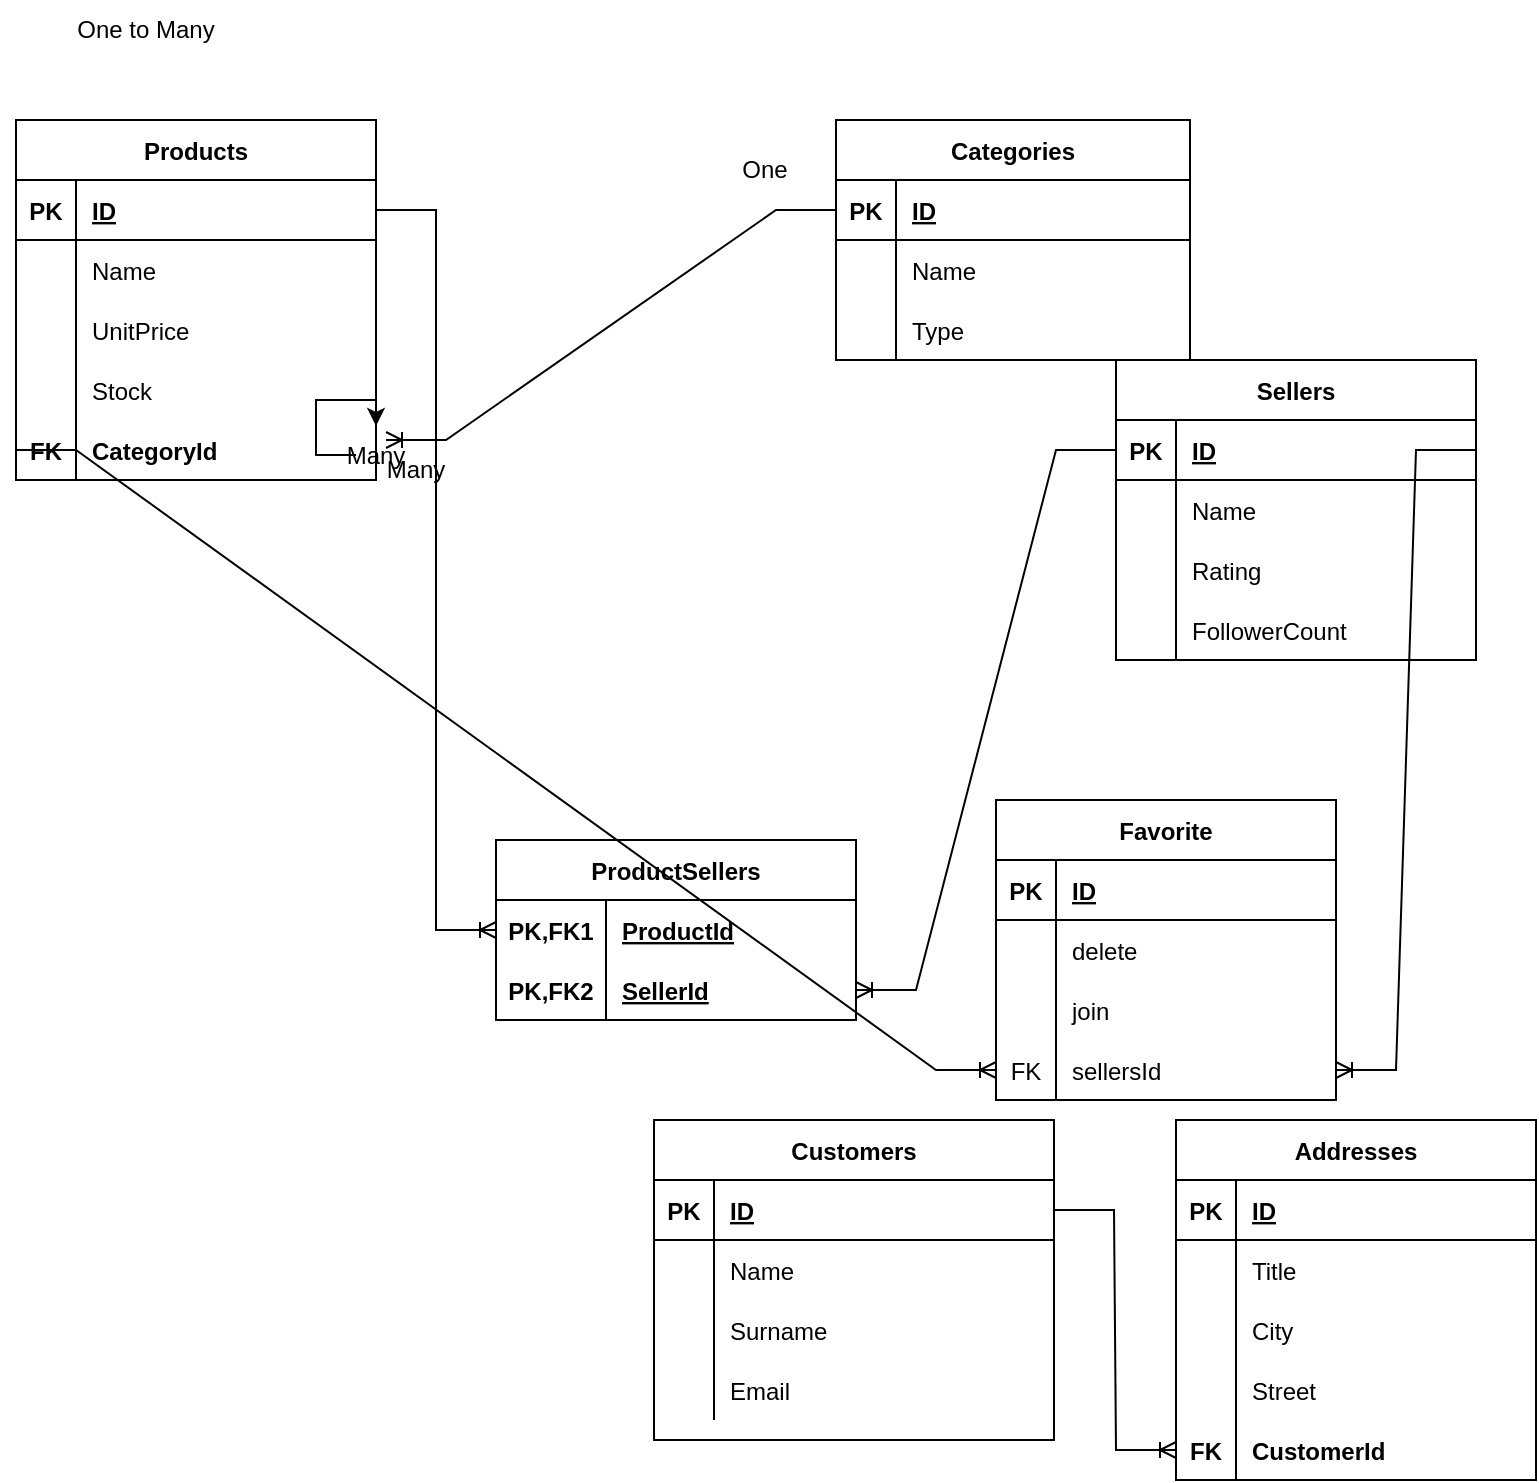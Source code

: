 <mxfile version="20.5.3" type="github">
  <diagram id="xEviqj-uH4K6SiLLuKu_" name="Sayfa -1">
    <mxGraphModel dx="1202" dy="551" grid="1" gridSize="10" guides="1" tooltips="1" connect="1" arrows="1" fold="1" page="1" pageScale="1" pageWidth="850" pageHeight="1100" math="0" shadow="0">
      <root>
        <mxCell id="0" />
        <mxCell id="1" parent="0" />
        <mxCell id="91xD_6qWgju1_wlUXGNg-1" value="Products" style="shape=table;startSize=30;container=1;collapsible=1;childLayout=tableLayout;fixedRows=1;rowLines=0;fontStyle=1;align=center;resizeLast=1;" parent="1" vertex="1">
          <mxGeometry x="40" y="100" width="180" height="180" as="geometry" />
        </mxCell>
        <mxCell id="91xD_6qWgju1_wlUXGNg-2" value="" style="shape=tableRow;horizontal=0;startSize=0;swimlaneHead=0;swimlaneBody=0;fillColor=none;collapsible=0;dropTarget=0;points=[[0,0.5],[1,0.5]];portConstraint=eastwest;top=0;left=0;right=0;bottom=1;" parent="91xD_6qWgju1_wlUXGNg-1" vertex="1">
          <mxGeometry y="30" width="180" height="30" as="geometry" />
        </mxCell>
        <mxCell id="91xD_6qWgju1_wlUXGNg-3" value="PK" style="shape=partialRectangle;connectable=0;fillColor=none;top=0;left=0;bottom=0;right=0;fontStyle=1;overflow=hidden;" parent="91xD_6qWgju1_wlUXGNg-2" vertex="1">
          <mxGeometry width="30" height="30" as="geometry">
            <mxRectangle width="30" height="30" as="alternateBounds" />
          </mxGeometry>
        </mxCell>
        <mxCell id="91xD_6qWgju1_wlUXGNg-4" value="ID" style="shape=partialRectangle;connectable=0;fillColor=none;top=0;left=0;bottom=0;right=0;align=left;spacingLeft=6;fontStyle=5;overflow=hidden;" parent="91xD_6qWgju1_wlUXGNg-2" vertex="1">
          <mxGeometry x="30" width="150" height="30" as="geometry">
            <mxRectangle width="150" height="30" as="alternateBounds" />
          </mxGeometry>
        </mxCell>
        <mxCell id="91xD_6qWgju1_wlUXGNg-5" value="" style="shape=tableRow;horizontal=0;startSize=0;swimlaneHead=0;swimlaneBody=0;fillColor=none;collapsible=0;dropTarget=0;points=[[0,0.5],[1,0.5]];portConstraint=eastwest;top=0;left=0;right=0;bottom=0;" parent="91xD_6qWgju1_wlUXGNg-1" vertex="1">
          <mxGeometry y="60" width="180" height="30" as="geometry" />
        </mxCell>
        <mxCell id="91xD_6qWgju1_wlUXGNg-6" value="" style="shape=partialRectangle;connectable=0;fillColor=none;top=0;left=0;bottom=0;right=0;editable=1;overflow=hidden;" parent="91xD_6qWgju1_wlUXGNg-5" vertex="1">
          <mxGeometry width="30" height="30" as="geometry">
            <mxRectangle width="30" height="30" as="alternateBounds" />
          </mxGeometry>
        </mxCell>
        <mxCell id="91xD_6qWgju1_wlUXGNg-7" value="Name" style="shape=partialRectangle;connectable=0;fillColor=none;top=0;left=0;bottom=0;right=0;align=left;spacingLeft=6;overflow=hidden;" parent="91xD_6qWgju1_wlUXGNg-5" vertex="1">
          <mxGeometry x="30" width="150" height="30" as="geometry">
            <mxRectangle width="150" height="30" as="alternateBounds" />
          </mxGeometry>
        </mxCell>
        <mxCell id="91xD_6qWgju1_wlUXGNg-8" value="" style="shape=tableRow;horizontal=0;startSize=0;swimlaneHead=0;swimlaneBody=0;fillColor=none;collapsible=0;dropTarget=0;points=[[0,0.5],[1,0.5]];portConstraint=eastwest;top=0;left=0;right=0;bottom=0;" parent="91xD_6qWgju1_wlUXGNg-1" vertex="1">
          <mxGeometry y="90" width="180" height="30" as="geometry" />
        </mxCell>
        <mxCell id="91xD_6qWgju1_wlUXGNg-9" value="" style="shape=partialRectangle;connectable=0;fillColor=none;top=0;left=0;bottom=0;right=0;editable=1;overflow=hidden;" parent="91xD_6qWgju1_wlUXGNg-8" vertex="1">
          <mxGeometry width="30" height="30" as="geometry">
            <mxRectangle width="30" height="30" as="alternateBounds" />
          </mxGeometry>
        </mxCell>
        <mxCell id="91xD_6qWgju1_wlUXGNg-10" value="UnitPrice" style="shape=partialRectangle;connectable=0;fillColor=none;top=0;left=0;bottom=0;right=0;align=left;spacingLeft=6;overflow=hidden;" parent="91xD_6qWgju1_wlUXGNg-8" vertex="1">
          <mxGeometry x="30" width="150" height="30" as="geometry">
            <mxRectangle width="150" height="30" as="alternateBounds" />
          </mxGeometry>
        </mxCell>
        <mxCell id="91xD_6qWgju1_wlUXGNg-11" value="" style="shape=tableRow;horizontal=0;startSize=0;swimlaneHead=0;swimlaneBody=0;fillColor=none;collapsible=0;dropTarget=0;points=[[0,0.5],[1,0.5]];portConstraint=eastwest;top=0;left=0;right=0;bottom=0;" parent="91xD_6qWgju1_wlUXGNg-1" vertex="1">
          <mxGeometry y="120" width="180" height="30" as="geometry" />
        </mxCell>
        <mxCell id="91xD_6qWgju1_wlUXGNg-12" value="" style="shape=partialRectangle;connectable=0;fillColor=none;top=0;left=0;bottom=0;right=0;editable=1;overflow=hidden;" parent="91xD_6qWgju1_wlUXGNg-11" vertex="1">
          <mxGeometry width="30" height="30" as="geometry">
            <mxRectangle width="30" height="30" as="alternateBounds" />
          </mxGeometry>
        </mxCell>
        <mxCell id="91xD_6qWgju1_wlUXGNg-13" value="Stock" style="shape=partialRectangle;connectable=0;fillColor=none;top=0;left=0;bottom=0;right=0;align=left;spacingLeft=6;overflow=hidden;" parent="91xD_6qWgju1_wlUXGNg-11" vertex="1">
          <mxGeometry x="30" width="150" height="30" as="geometry">
            <mxRectangle width="150" height="30" as="alternateBounds" />
          </mxGeometry>
        </mxCell>
        <mxCell id="91xD_6qWgju1_wlUXGNg-14" value="" style="shape=tableRow;horizontal=0;startSize=0;swimlaneHead=0;swimlaneBody=0;fillColor=none;collapsible=0;dropTarget=0;points=[[0,0.5],[1,0.5]];portConstraint=eastwest;top=0;left=0;right=0;bottom=0;" parent="91xD_6qWgju1_wlUXGNg-1" vertex="1">
          <mxGeometry y="150" width="180" height="30" as="geometry" />
        </mxCell>
        <mxCell id="91xD_6qWgju1_wlUXGNg-15" value="FK" style="shape=partialRectangle;connectable=0;fillColor=none;top=0;left=0;bottom=0;right=0;editable=1;overflow=hidden;fontStyle=1" parent="91xD_6qWgju1_wlUXGNg-14" vertex="1">
          <mxGeometry width="30" height="30" as="geometry">
            <mxRectangle width="30" height="30" as="alternateBounds" />
          </mxGeometry>
        </mxCell>
        <mxCell id="91xD_6qWgju1_wlUXGNg-16" value="CategoryId" style="shape=partialRectangle;connectable=0;fillColor=none;top=0;left=0;bottom=0;right=0;align=left;spacingLeft=6;overflow=hidden;fontStyle=1" parent="91xD_6qWgju1_wlUXGNg-14" vertex="1">
          <mxGeometry x="30" width="150" height="30" as="geometry">
            <mxRectangle width="150" height="30" as="alternateBounds" />
          </mxGeometry>
        </mxCell>
        <mxCell id="91xD_6qWgju1_wlUXGNg-17" value="Categories" style="shape=table;startSize=30;container=1;collapsible=1;childLayout=tableLayout;fixedRows=1;rowLines=0;fontStyle=1;align=center;resizeLast=1;" parent="1" vertex="1">
          <mxGeometry x="450" y="100" width="177" height="120" as="geometry" />
        </mxCell>
        <mxCell id="91xD_6qWgju1_wlUXGNg-18" value="" style="shape=tableRow;horizontal=0;startSize=0;swimlaneHead=0;swimlaneBody=0;fillColor=none;collapsible=0;dropTarget=0;points=[[0,0.5],[1,0.5]];portConstraint=eastwest;top=0;left=0;right=0;bottom=1;" parent="91xD_6qWgju1_wlUXGNg-17" vertex="1">
          <mxGeometry y="30" width="177" height="30" as="geometry" />
        </mxCell>
        <mxCell id="91xD_6qWgju1_wlUXGNg-19" value="PK" style="shape=partialRectangle;connectable=0;fillColor=none;top=0;left=0;bottom=0;right=0;fontStyle=1;overflow=hidden;" parent="91xD_6qWgju1_wlUXGNg-18" vertex="1">
          <mxGeometry width="30" height="30" as="geometry">
            <mxRectangle width="30" height="30" as="alternateBounds" />
          </mxGeometry>
        </mxCell>
        <mxCell id="91xD_6qWgju1_wlUXGNg-20" value="ID" style="shape=partialRectangle;connectable=0;fillColor=none;top=0;left=0;bottom=0;right=0;align=left;spacingLeft=6;fontStyle=5;overflow=hidden;" parent="91xD_6qWgju1_wlUXGNg-18" vertex="1">
          <mxGeometry x="30" width="147" height="30" as="geometry">
            <mxRectangle width="147" height="30" as="alternateBounds" />
          </mxGeometry>
        </mxCell>
        <mxCell id="91xD_6qWgju1_wlUXGNg-21" value="" style="shape=tableRow;horizontal=0;startSize=0;swimlaneHead=0;swimlaneBody=0;fillColor=none;collapsible=0;dropTarget=0;points=[[0,0.5],[1,0.5]];portConstraint=eastwest;top=0;left=0;right=0;bottom=0;" parent="91xD_6qWgju1_wlUXGNg-17" vertex="1">
          <mxGeometry y="60" width="177" height="30" as="geometry" />
        </mxCell>
        <mxCell id="91xD_6qWgju1_wlUXGNg-22" value="" style="shape=partialRectangle;connectable=0;fillColor=none;top=0;left=0;bottom=0;right=0;editable=1;overflow=hidden;" parent="91xD_6qWgju1_wlUXGNg-21" vertex="1">
          <mxGeometry width="30" height="30" as="geometry">
            <mxRectangle width="30" height="30" as="alternateBounds" />
          </mxGeometry>
        </mxCell>
        <mxCell id="91xD_6qWgju1_wlUXGNg-23" value="Name" style="shape=partialRectangle;connectable=0;fillColor=none;top=0;left=0;bottom=0;right=0;align=left;spacingLeft=6;overflow=hidden;" parent="91xD_6qWgju1_wlUXGNg-21" vertex="1">
          <mxGeometry x="30" width="147" height="30" as="geometry">
            <mxRectangle width="147" height="30" as="alternateBounds" />
          </mxGeometry>
        </mxCell>
        <mxCell id="91xD_6qWgju1_wlUXGNg-24" value="" style="shape=tableRow;horizontal=0;startSize=0;swimlaneHead=0;swimlaneBody=0;fillColor=none;collapsible=0;dropTarget=0;points=[[0,0.5],[1,0.5]];portConstraint=eastwest;top=0;left=0;right=0;bottom=0;" parent="91xD_6qWgju1_wlUXGNg-17" vertex="1">
          <mxGeometry y="90" width="177" height="30" as="geometry" />
        </mxCell>
        <mxCell id="91xD_6qWgju1_wlUXGNg-25" value="" style="shape=partialRectangle;connectable=0;fillColor=none;top=0;left=0;bottom=0;right=0;editable=1;overflow=hidden;" parent="91xD_6qWgju1_wlUXGNg-24" vertex="1">
          <mxGeometry width="30" height="30" as="geometry">
            <mxRectangle width="30" height="30" as="alternateBounds" />
          </mxGeometry>
        </mxCell>
        <mxCell id="91xD_6qWgju1_wlUXGNg-26" value="Type" style="shape=partialRectangle;connectable=0;fillColor=none;top=0;left=0;bottom=0;right=0;align=left;spacingLeft=6;overflow=hidden;" parent="91xD_6qWgju1_wlUXGNg-24" vertex="1">
          <mxGeometry x="30" width="147" height="30" as="geometry">
            <mxRectangle width="147" height="30" as="alternateBounds" />
          </mxGeometry>
        </mxCell>
        <mxCell id="91xD_6qWgju1_wlUXGNg-27" value="One to Many" style="text;html=1;strokeColor=none;fillColor=none;align=center;verticalAlign=middle;whiteSpace=wrap;rounded=0;" parent="1" vertex="1">
          <mxGeometry x="60" y="40" width="90" height="30" as="geometry" />
        </mxCell>
        <mxCell id="91xD_6qWgju1_wlUXGNg-28" value="" style="edgeStyle=entityRelationEdgeStyle;fontSize=12;html=1;endArrow=ERoneToMany;rounded=0;exitX=0;exitY=0.5;exitDx=0;exitDy=0;entryX=0.25;entryY=0;entryDx=0;entryDy=0;" parent="1" source="91xD_6qWgju1_wlUXGNg-18" target="91xD_6qWgju1_wlUXGNg-29" edge="1">
          <mxGeometry width="100" height="100" relative="1" as="geometry">
            <mxPoint x="250" y="270" as="sourcePoint" />
            <mxPoint x="280" y="150" as="targetPoint" />
          </mxGeometry>
        </mxCell>
        <mxCell id="T5rJ8s39zs57F-wFmtkH-4" style="edgeStyle=orthogonalEdgeStyle;rounded=0;orthogonalLoop=1;jettySize=auto;html=1;exitX=0;exitY=0.25;exitDx=0;exitDy=0;" edge="1" parent="1" source="91xD_6qWgju1_wlUXGNg-29" target="T5rJ8s39zs57F-wFmtkH-3">
          <mxGeometry relative="1" as="geometry" />
        </mxCell>
        <mxCell id="91xD_6qWgju1_wlUXGNg-29" value="Many" style="text;html=1;strokeColor=none;fillColor=none;align=center;verticalAlign=middle;whiteSpace=wrap;rounded=0;" parent="1" vertex="1">
          <mxGeometry x="210" y="260" width="60" height="30" as="geometry" />
        </mxCell>
        <mxCell id="91xD_6qWgju1_wlUXGNg-30" value="One" style="text;html=1;align=center;verticalAlign=middle;resizable=0;points=[];autosize=1;strokeColor=none;fillColor=none;" parent="1" vertex="1">
          <mxGeometry x="389" y="110" width="50" height="30" as="geometry" />
        </mxCell>
        <mxCell id="91xD_6qWgju1_wlUXGNg-31" value="Customers" style="shape=table;startSize=30;container=1;collapsible=1;childLayout=tableLayout;fixedRows=1;rowLines=0;fontStyle=1;align=center;resizeLast=1;" parent="1" vertex="1">
          <mxGeometry x="359" y="600" width="200" height="160" as="geometry" />
        </mxCell>
        <mxCell id="91xD_6qWgju1_wlUXGNg-32" value="" style="shape=tableRow;horizontal=0;startSize=0;swimlaneHead=0;swimlaneBody=0;fillColor=none;collapsible=0;dropTarget=0;points=[[0,0.5],[1,0.5]];portConstraint=eastwest;top=0;left=0;right=0;bottom=1;" parent="91xD_6qWgju1_wlUXGNg-31" vertex="1">
          <mxGeometry y="30" width="200" height="30" as="geometry" />
        </mxCell>
        <mxCell id="91xD_6qWgju1_wlUXGNg-33" value="PK" style="shape=partialRectangle;connectable=0;fillColor=none;top=0;left=0;bottom=0;right=0;fontStyle=1;overflow=hidden;" parent="91xD_6qWgju1_wlUXGNg-32" vertex="1">
          <mxGeometry width="30" height="30" as="geometry">
            <mxRectangle width="30" height="30" as="alternateBounds" />
          </mxGeometry>
        </mxCell>
        <mxCell id="91xD_6qWgju1_wlUXGNg-34" value="ID" style="shape=partialRectangle;connectable=0;fillColor=none;top=0;left=0;bottom=0;right=0;align=left;spacingLeft=6;fontStyle=5;overflow=hidden;" parent="91xD_6qWgju1_wlUXGNg-32" vertex="1">
          <mxGeometry x="30" width="170" height="30" as="geometry">
            <mxRectangle width="170" height="30" as="alternateBounds" />
          </mxGeometry>
        </mxCell>
        <mxCell id="91xD_6qWgju1_wlUXGNg-35" value="" style="shape=tableRow;horizontal=0;startSize=0;swimlaneHead=0;swimlaneBody=0;fillColor=none;collapsible=0;dropTarget=0;points=[[0,0.5],[1,0.5]];portConstraint=eastwest;top=0;left=0;right=0;bottom=0;" parent="91xD_6qWgju1_wlUXGNg-31" vertex="1">
          <mxGeometry y="60" width="200" height="30" as="geometry" />
        </mxCell>
        <mxCell id="91xD_6qWgju1_wlUXGNg-36" value="" style="shape=partialRectangle;connectable=0;fillColor=none;top=0;left=0;bottom=0;right=0;editable=1;overflow=hidden;" parent="91xD_6qWgju1_wlUXGNg-35" vertex="1">
          <mxGeometry width="30" height="30" as="geometry">
            <mxRectangle width="30" height="30" as="alternateBounds" />
          </mxGeometry>
        </mxCell>
        <mxCell id="91xD_6qWgju1_wlUXGNg-37" value="Name" style="shape=partialRectangle;connectable=0;fillColor=none;top=0;left=0;bottom=0;right=0;align=left;spacingLeft=6;overflow=hidden;" parent="91xD_6qWgju1_wlUXGNg-35" vertex="1">
          <mxGeometry x="30" width="170" height="30" as="geometry">
            <mxRectangle width="170" height="30" as="alternateBounds" />
          </mxGeometry>
        </mxCell>
        <mxCell id="91xD_6qWgju1_wlUXGNg-38" value="" style="shape=tableRow;horizontal=0;startSize=0;swimlaneHead=0;swimlaneBody=0;fillColor=none;collapsible=0;dropTarget=0;points=[[0,0.5],[1,0.5]];portConstraint=eastwest;top=0;left=0;right=0;bottom=0;" parent="91xD_6qWgju1_wlUXGNg-31" vertex="1">
          <mxGeometry y="90" width="200" height="30" as="geometry" />
        </mxCell>
        <mxCell id="91xD_6qWgju1_wlUXGNg-39" value="" style="shape=partialRectangle;connectable=0;fillColor=none;top=0;left=0;bottom=0;right=0;editable=1;overflow=hidden;" parent="91xD_6qWgju1_wlUXGNg-38" vertex="1">
          <mxGeometry width="30" height="30" as="geometry">
            <mxRectangle width="30" height="30" as="alternateBounds" />
          </mxGeometry>
        </mxCell>
        <mxCell id="91xD_6qWgju1_wlUXGNg-40" value="Surname" style="shape=partialRectangle;connectable=0;fillColor=none;top=0;left=0;bottom=0;right=0;align=left;spacingLeft=6;overflow=hidden;" parent="91xD_6qWgju1_wlUXGNg-38" vertex="1">
          <mxGeometry x="30" width="170" height="30" as="geometry">
            <mxRectangle width="170" height="30" as="alternateBounds" />
          </mxGeometry>
        </mxCell>
        <mxCell id="91xD_6qWgju1_wlUXGNg-41" value="" style="shape=tableRow;horizontal=0;startSize=0;swimlaneHead=0;swimlaneBody=0;fillColor=none;collapsible=0;dropTarget=0;points=[[0,0.5],[1,0.5]];portConstraint=eastwest;top=0;left=0;right=0;bottom=0;" parent="91xD_6qWgju1_wlUXGNg-31" vertex="1">
          <mxGeometry y="120" width="200" height="30" as="geometry" />
        </mxCell>
        <mxCell id="91xD_6qWgju1_wlUXGNg-42" value="" style="shape=partialRectangle;connectable=0;fillColor=none;top=0;left=0;bottom=0;right=0;editable=1;overflow=hidden;" parent="91xD_6qWgju1_wlUXGNg-41" vertex="1">
          <mxGeometry width="30" height="30" as="geometry">
            <mxRectangle width="30" height="30" as="alternateBounds" />
          </mxGeometry>
        </mxCell>
        <mxCell id="91xD_6qWgju1_wlUXGNg-43" value="Email" style="shape=partialRectangle;connectable=0;fillColor=none;top=0;left=0;bottom=0;right=0;align=left;spacingLeft=6;overflow=hidden;" parent="91xD_6qWgju1_wlUXGNg-41" vertex="1">
          <mxGeometry x="30" width="170" height="30" as="geometry">
            <mxRectangle width="170" height="30" as="alternateBounds" />
          </mxGeometry>
        </mxCell>
        <mxCell id="91xD_6qWgju1_wlUXGNg-44" value="Addresses" style="shape=table;startSize=30;container=1;collapsible=1;childLayout=tableLayout;fixedRows=1;rowLines=0;fontStyle=1;align=center;resizeLast=1;" parent="1" vertex="1">
          <mxGeometry x="620" y="600" width="180" height="180" as="geometry" />
        </mxCell>
        <mxCell id="91xD_6qWgju1_wlUXGNg-45" value="" style="shape=tableRow;horizontal=0;startSize=0;swimlaneHead=0;swimlaneBody=0;fillColor=none;collapsible=0;dropTarget=0;points=[[0,0.5],[1,0.5]];portConstraint=eastwest;top=0;left=0;right=0;bottom=1;" parent="91xD_6qWgju1_wlUXGNg-44" vertex="1">
          <mxGeometry y="30" width="180" height="30" as="geometry" />
        </mxCell>
        <mxCell id="91xD_6qWgju1_wlUXGNg-46" value="PK" style="shape=partialRectangle;connectable=0;fillColor=none;top=0;left=0;bottom=0;right=0;fontStyle=1;overflow=hidden;" parent="91xD_6qWgju1_wlUXGNg-45" vertex="1">
          <mxGeometry width="30" height="30" as="geometry">
            <mxRectangle width="30" height="30" as="alternateBounds" />
          </mxGeometry>
        </mxCell>
        <mxCell id="91xD_6qWgju1_wlUXGNg-47" value="ID" style="shape=partialRectangle;connectable=0;fillColor=none;top=0;left=0;bottom=0;right=0;align=left;spacingLeft=6;fontStyle=5;overflow=hidden;" parent="91xD_6qWgju1_wlUXGNg-45" vertex="1">
          <mxGeometry x="30" width="150" height="30" as="geometry">
            <mxRectangle width="150" height="30" as="alternateBounds" />
          </mxGeometry>
        </mxCell>
        <mxCell id="91xD_6qWgju1_wlUXGNg-48" value="" style="shape=tableRow;horizontal=0;startSize=0;swimlaneHead=0;swimlaneBody=0;fillColor=none;collapsible=0;dropTarget=0;points=[[0,0.5],[1,0.5]];portConstraint=eastwest;top=0;left=0;right=0;bottom=0;" parent="91xD_6qWgju1_wlUXGNg-44" vertex="1">
          <mxGeometry y="60" width="180" height="30" as="geometry" />
        </mxCell>
        <mxCell id="91xD_6qWgju1_wlUXGNg-49" value="" style="shape=partialRectangle;connectable=0;fillColor=none;top=0;left=0;bottom=0;right=0;editable=1;overflow=hidden;" parent="91xD_6qWgju1_wlUXGNg-48" vertex="1">
          <mxGeometry width="30" height="30" as="geometry">
            <mxRectangle width="30" height="30" as="alternateBounds" />
          </mxGeometry>
        </mxCell>
        <mxCell id="91xD_6qWgju1_wlUXGNg-50" value="Title" style="shape=partialRectangle;connectable=0;fillColor=none;top=0;left=0;bottom=0;right=0;align=left;spacingLeft=6;overflow=hidden;" parent="91xD_6qWgju1_wlUXGNg-48" vertex="1">
          <mxGeometry x="30" width="150" height="30" as="geometry">
            <mxRectangle width="150" height="30" as="alternateBounds" />
          </mxGeometry>
        </mxCell>
        <mxCell id="91xD_6qWgju1_wlUXGNg-51" value="" style="shape=tableRow;horizontal=0;startSize=0;swimlaneHead=0;swimlaneBody=0;fillColor=none;collapsible=0;dropTarget=0;points=[[0,0.5],[1,0.5]];portConstraint=eastwest;top=0;left=0;right=0;bottom=0;" parent="91xD_6qWgju1_wlUXGNg-44" vertex="1">
          <mxGeometry y="90" width="180" height="30" as="geometry" />
        </mxCell>
        <mxCell id="91xD_6qWgju1_wlUXGNg-52" value="" style="shape=partialRectangle;connectable=0;fillColor=none;top=0;left=0;bottom=0;right=0;editable=1;overflow=hidden;" parent="91xD_6qWgju1_wlUXGNg-51" vertex="1">
          <mxGeometry width="30" height="30" as="geometry">
            <mxRectangle width="30" height="30" as="alternateBounds" />
          </mxGeometry>
        </mxCell>
        <mxCell id="91xD_6qWgju1_wlUXGNg-53" value="City" style="shape=partialRectangle;connectable=0;fillColor=none;top=0;left=0;bottom=0;right=0;align=left;spacingLeft=6;overflow=hidden;" parent="91xD_6qWgju1_wlUXGNg-51" vertex="1">
          <mxGeometry x="30" width="150" height="30" as="geometry">
            <mxRectangle width="150" height="30" as="alternateBounds" />
          </mxGeometry>
        </mxCell>
        <mxCell id="91xD_6qWgju1_wlUXGNg-54" value="" style="shape=tableRow;horizontal=0;startSize=0;swimlaneHead=0;swimlaneBody=0;fillColor=none;collapsible=0;dropTarget=0;points=[[0,0.5],[1,0.5]];portConstraint=eastwest;top=0;left=0;right=0;bottom=0;" parent="91xD_6qWgju1_wlUXGNg-44" vertex="1">
          <mxGeometry y="120" width="180" height="30" as="geometry" />
        </mxCell>
        <mxCell id="91xD_6qWgju1_wlUXGNg-55" value="" style="shape=partialRectangle;connectable=0;fillColor=none;top=0;left=0;bottom=0;right=0;editable=1;overflow=hidden;" parent="91xD_6qWgju1_wlUXGNg-54" vertex="1">
          <mxGeometry width="30" height="30" as="geometry">
            <mxRectangle width="30" height="30" as="alternateBounds" />
          </mxGeometry>
        </mxCell>
        <mxCell id="91xD_6qWgju1_wlUXGNg-56" value="Street" style="shape=partialRectangle;connectable=0;fillColor=none;top=0;left=0;bottom=0;right=0;align=left;spacingLeft=6;overflow=hidden;" parent="91xD_6qWgju1_wlUXGNg-54" vertex="1">
          <mxGeometry x="30" width="150" height="30" as="geometry">
            <mxRectangle width="150" height="30" as="alternateBounds" />
          </mxGeometry>
        </mxCell>
        <mxCell id="91xD_6qWgju1_wlUXGNg-57" value="" style="shape=tableRow;horizontal=0;startSize=0;swimlaneHead=0;swimlaneBody=0;fillColor=none;collapsible=0;dropTarget=0;points=[[0,0.5],[1,0.5]];portConstraint=eastwest;top=0;left=0;right=0;bottom=0;" parent="91xD_6qWgju1_wlUXGNg-44" vertex="1">
          <mxGeometry y="150" width="180" height="30" as="geometry" />
        </mxCell>
        <mxCell id="91xD_6qWgju1_wlUXGNg-58" value="FK" style="shape=partialRectangle;connectable=0;fillColor=none;top=0;left=0;bottom=0;right=0;editable=1;overflow=hidden;fontStyle=1" parent="91xD_6qWgju1_wlUXGNg-57" vertex="1">
          <mxGeometry width="30" height="30" as="geometry">
            <mxRectangle width="30" height="30" as="alternateBounds" />
          </mxGeometry>
        </mxCell>
        <mxCell id="91xD_6qWgju1_wlUXGNg-59" value="CustomerId" style="shape=partialRectangle;connectable=0;fillColor=none;top=0;left=0;bottom=0;right=0;align=left;spacingLeft=6;overflow=hidden;fontStyle=1" parent="91xD_6qWgju1_wlUXGNg-57" vertex="1">
          <mxGeometry x="30" width="150" height="30" as="geometry">
            <mxRectangle width="150" height="30" as="alternateBounds" />
          </mxGeometry>
        </mxCell>
        <mxCell id="91xD_6qWgju1_wlUXGNg-60" value="" style="edgeStyle=entityRelationEdgeStyle;fontSize=12;html=1;endArrow=ERoneToMany;rounded=0;exitX=1;exitY=0.5;exitDx=0;exitDy=0;entryX=0;entryY=0.5;entryDx=0;entryDy=0;" parent="1" source="91xD_6qWgju1_wlUXGNg-32" target="91xD_6qWgju1_wlUXGNg-57" edge="1">
          <mxGeometry width="100" height="100" relative="1" as="geometry">
            <mxPoint x="289" y="731" as="sourcePoint" />
            <mxPoint x="420" y="671" as="targetPoint" />
          </mxGeometry>
        </mxCell>
        <mxCell id="91xD_6qWgju1_wlUXGNg-61" value="Sellers" style="shape=table;startSize=30;container=1;collapsible=1;childLayout=tableLayout;fixedRows=1;rowLines=0;fontStyle=1;align=center;resizeLast=1;" parent="1" vertex="1">
          <mxGeometry x="590" y="220" width="180" height="150" as="geometry" />
        </mxCell>
        <mxCell id="91xD_6qWgju1_wlUXGNg-62" value="" style="shape=tableRow;horizontal=0;startSize=0;swimlaneHead=0;swimlaneBody=0;fillColor=none;collapsible=0;dropTarget=0;points=[[0,0.5],[1,0.5]];portConstraint=eastwest;top=0;left=0;right=0;bottom=1;" parent="91xD_6qWgju1_wlUXGNg-61" vertex="1">
          <mxGeometry y="30" width="180" height="30" as="geometry" />
        </mxCell>
        <mxCell id="91xD_6qWgju1_wlUXGNg-63" value="PK" style="shape=partialRectangle;connectable=0;fillColor=none;top=0;left=0;bottom=0;right=0;fontStyle=1;overflow=hidden;" parent="91xD_6qWgju1_wlUXGNg-62" vertex="1">
          <mxGeometry width="30" height="30" as="geometry">
            <mxRectangle width="30" height="30" as="alternateBounds" />
          </mxGeometry>
        </mxCell>
        <mxCell id="91xD_6qWgju1_wlUXGNg-64" value="ID" style="shape=partialRectangle;connectable=0;fillColor=none;top=0;left=0;bottom=0;right=0;align=left;spacingLeft=6;fontStyle=5;overflow=hidden;" parent="91xD_6qWgju1_wlUXGNg-62" vertex="1">
          <mxGeometry x="30" width="150" height="30" as="geometry">
            <mxRectangle width="150" height="30" as="alternateBounds" />
          </mxGeometry>
        </mxCell>
        <mxCell id="91xD_6qWgju1_wlUXGNg-65" value="" style="shape=tableRow;horizontal=0;startSize=0;swimlaneHead=0;swimlaneBody=0;fillColor=none;collapsible=0;dropTarget=0;points=[[0,0.5],[1,0.5]];portConstraint=eastwest;top=0;left=0;right=0;bottom=0;" parent="91xD_6qWgju1_wlUXGNg-61" vertex="1">
          <mxGeometry y="60" width="180" height="30" as="geometry" />
        </mxCell>
        <mxCell id="91xD_6qWgju1_wlUXGNg-66" value="" style="shape=partialRectangle;connectable=0;fillColor=none;top=0;left=0;bottom=0;right=0;editable=1;overflow=hidden;" parent="91xD_6qWgju1_wlUXGNg-65" vertex="1">
          <mxGeometry width="30" height="30" as="geometry">
            <mxRectangle width="30" height="30" as="alternateBounds" />
          </mxGeometry>
        </mxCell>
        <mxCell id="91xD_6qWgju1_wlUXGNg-67" value="Name" style="shape=partialRectangle;connectable=0;fillColor=none;top=0;left=0;bottom=0;right=0;align=left;spacingLeft=6;overflow=hidden;" parent="91xD_6qWgju1_wlUXGNg-65" vertex="1">
          <mxGeometry x="30" width="150" height="30" as="geometry">
            <mxRectangle width="150" height="30" as="alternateBounds" />
          </mxGeometry>
        </mxCell>
        <mxCell id="91xD_6qWgju1_wlUXGNg-68" value="" style="shape=tableRow;horizontal=0;startSize=0;swimlaneHead=0;swimlaneBody=0;fillColor=none;collapsible=0;dropTarget=0;points=[[0,0.5],[1,0.5]];portConstraint=eastwest;top=0;left=0;right=0;bottom=0;" parent="91xD_6qWgju1_wlUXGNg-61" vertex="1">
          <mxGeometry y="90" width="180" height="30" as="geometry" />
        </mxCell>
        <mxCell id="91xD_6qWgju1_wlUXGNg-69" value="" style="shape=partialRectangle;connectable=0;fillColor=none;top=0;left=0;bottom=0;right=0;editable=1;overflow=hidden;" parent="91xD_6qWgju1_wlUXGNg-68" vertex="1">
          <mxGeometry width="30" height="30" as="geometry">
            <mxRectangle width="30" height="30" as="alternateBounds" />
          </mxGeometry>
        </mxCell>
        <mxCell id="91xD_6qWgju1_wlUXGNg-70" value="Rating" style="shape=partialRectangle;connectable=0;fillColor=none;top=0;left=0;bottom=0;right=0;align=left;spacingLeft=6;overflow=hidden;" parent="91xD_6qWgju1_wlUXGNg-68" vertex="1">
          <mxGeometry x="30" width="150" height="30" as="geometry">
            <mxRectangle width="150" height="30" as="alternateBounds" />
          </mxGeometry>
        </mxCell>
        <mxCell id="91xD_6qWgju1_wlUXGNg-71" value="" style="shape=tableRow;horizontal=0;startSize=0;swimlaneHead=0;swimlaneBody=0;fillColor=none;collapsible=0;dropTarget=0;points=[[0,0.5],[1,0.5]];portConstraint=eastwest;top=0;left=0;right=0;bottom=0;" parent="91xD_6qWgju1_wlUXGNg-61" vertex="1">
          <mxGeometry y="120" width="180" height="30" as="geometry" />
        </mxCell>
        <mxCell id="91xD_6qWgju1_wlUXGNg-72" value="" style="shape=partialRectangle;connectable=0;fillColor=none;top=0;left=0;bottom=0;right=0;editable=1;overflow=hidden;" parent="91xD_6qWgju1_wlUXGNg-71" vertex="1">
          <mxGeometry width="30" height="30" as="geometry">
            <mxRectangle width="30" height="30" as="alternateBounds" />
          </mxGeometry>
        </mxCell>
        <mxCell id="91xD_6qWgju1_wlUXGNg-73" value="FollowerCount" style="shape=partialRectangle;connectable=0;fillColor=none;top=0;left=0;bottom=0;right=0;align=left;spacingLeft=6;overflow=hidden;" parent="91xD_6qWgju1_wlUXGNg-71" vertex="1">
          <mxGeometry x="30" width="150" height="30" as="geometry">
            <mxRectangle width="150" height="30" as="alternateBounds" />
          </mxGeometry>
        </mxCell>
        <mxCell id="91xD_6qWgju1_wlUXGNg-74" value="ProductSellers" style="shape=table;startSize=30;container=1;collapsible=1;childLayout=tableLayout;fixedRows=1;rowLines=0;fontStyle=1;align=center;resizeLast=1;" parent="1" vertex="1">
          <mxGeometry x="280" y="460" width="180" height="90" as="geometry" />
        </mxCell>
        <mxCell id="91xD_6qWgju1_wlUXGNg-75" value="" style="shape=tableRow;horizontal=0;startSize=0;swimlaneHead=0;swimlaneBody=0;fillColor=none;collapsible=0;dropTarget=0;points=[[0,0.5],[1,0.5]];portConstraint=eastwest;top=0;left=0;right=0;bottom=0;" parent="91xD_6qWgju1_wlUXGNg-74" vertex="1">
          <mxGeometry y="30" width="180" height="30" as="geometry" />
        </mxCell>
        <mxCell id="91xD_6qWgju1_wlUXGNg-76" value="PK,FK1" style="shape=partialRectangle;connectable=0;fillColor=none;top=0;left=0;bottom=0;right=0;fontStyle=1;overflow=hidden;" parent="91xD_6qWgju1_wlUXGNg-75" vertex="1">
          <mxGeometry width="55" height="30" as="geometry">
            <mxRectangle width="55" height="30" as="alternateBounds" />
          </mxGeometry>
        </mxCell>
        <mxCell id="91xD_6qWgju1_wlUXGNg-77" value="ProductId" style="shape=partialRectangle;connectable=0;fillColor=none;top=0;left=0;bottom=0;right=0;align=left;spacingLeft=6;fontStyle=5;overflow=hidden;" parent="91xD_6qWgju1_wlUXGNg-75" vertex="1">
          <mxGeometry x="55" width="125" height="30" as="geometry">
            <mxRectangle width="125" height="30" as="alternateBounds" />
          </mxGeometry>
        </mxCell>
        <mxCell id="91xD_6qWgju1_wlUXGNg-78" value="" style="shape=tableRow;horizontal=0;startSize=0;swimlaneHead=0;swimlaneBody=0;fillColor=none;collapsible=0;dropTarget=0;points=[[0,0.5],[1,0.5]];portConstraint=eastwest;top=0;left=0;right=0;bottom=1;" parent="91xD_6qWgju1_wlUXGNg-74" vertex="1">
          <mxGeometry y="60" width="180" height="30" as="geometry" />
        </mxCell>
        <mxCell id="91xD_6qWgju1_wlUXGNg-79" value="PK,FK2" style="shape=partialRectangle;connectable=0;fillColor=none;top=0;left=0;bottom=0;right=0;fontStyle=1;overflow=hidden;" parent="91xD_6qWgju1_wlUXGNg-78" vertex="1">
          <mxGeometry width="55" height="30" as="geometry">
            <mxRectangle width="55" height="30" as="alternateBounds" />
          </mxGeometry>
        </mxCell>
        <mxCell id="91xD_6qWgju1_wlUXGNg-80" value="SellerId" style="shape=partialRectangle;connectable=0;fillColor=none;top=0;left=0;bottom=0;right=0;align=left;spacingLeft=6;fontStyle=5;overflow=hidden;" parent="91xD_6qWgju1_wlUXGNg-78" vertex="1">
          <mxGeometry x="55" width="125" height="30" as="geometry">
            <mxRectangle width="125" height="30" as="alternateBounds" />
          </mxGeometry>
        </mxCell>
        <mxCell id="91xD_6qWgju1_wlUXGNg-81" value="" style="edgeStyle=entityRelationEdgeStyle;fontSize=12;html=1;endArrow=ERoneToMany;rounded=0;entryX=0;entryY=0.5;entryDx=0;entryDy=0;" parent="1" source="91xD_6qWgju1_wlUXGNg-2" target="91xD_6qWgju1_wlUXGNg-75" edge="1">
          <mxGeometry width="100" height="100" relative="1" as="geometry">
            <mxPoint x="70" y="170" as="sourcePoint" />
            <mxPoint x="50" y="385" as="targetPoint" />
          </mxGeometry>
        </mxCell>
        <mxCell id="91xD_6qWgju1_wlUXGNg-82" value="" style="edgeStyle=entityRelationEdgeStyle;fontSize=12;html=1;endArrow=ERoneToMany;rounded=0;entryX=1;entryY=0.5;entryDx=0;entryDy=0;exitX=0;exitY=0.5;exitDx=0;exitDy=0;" parent="1" source="91xD_6qWgju1_wlUXGNg-62" target="91xD_6qWgju1_wlUXGNg-78" edge="1">
          <mxGeometry width="100" height="100" relative="1" as="geometry">
            <mxPoint x="500" y="540" as="sourcePoint" />
            <mxPoint x="600" y="440" as="targetPoint" />
          </mxGeometry>
        </mxCell>
        <mxCell id="91xD_6qWgju1_wlUXGNg-83" value="Favorite" style="shape=table;startSize=30;container=1;collapsible=1;childLayout=tableLayout;fixedRows=1;rowLines=0;fontStyle=1;align=center;resizeLast=1;" parent="1" vertex="1">
          <mxGeometry x="530" y="440" width="170" height="150" as="geometry" />
        </mxCell>
        <mxCell id="91xD_6qWgju1_wlUXGNg-84" value="" style="shape=tableRow;horizontal=0;startSize=0;swimlaneHead=0;swimlaneBody=0;fillColor=none;collapsible=0;dropTarget=0;points=[[0,0.5],[1,0.5]];portConstraint=eastwest;top=0;left=0;right=0;bottom=1;" parent="91xD_6qWgju1_wlUXGNg-83" vertex="1">
          <mxGeometry y="30" width="170" height="30" as="geometry" />
        </mxCell>
        <mxCell id="91xD_6qWgju1_wlUXGNg-85" value="PK" style="shape=partialRectangle;connectable=0;fillColor=none;top=0;left=0;bottom=0;right=0;fontStyle=1;overflow=hidden;" parent="91xD_6qWgju1_wlUXGNg-84" vertex="1">
          <mxGeometry width="30" height="30" as="geometry">
            <mxRectangle width="30" height="30" as="alternateBounds" />
          </mxGeometry>
        </mxCell>
        <mxCell id="91xD_6qWgju1_wlUXGNg-86" value="ID" style="shape=partialRectangle;connectable=0;fillColor=none;top=0;left=0;bottom=0;right=0;align=left;spacingLeft=6;fontStyle=5;overflow=hidden;" parent="91xD_6qWgju1_wlUXGNg-84" vertex="1">
          <mxGeometry x="30" width="140" height="30" as="geometry">
            <mxRectangle width="140" height="30" as="alternateBounds" />
          </mxGeometry>
        </mxCell>
        <mxCell id="91xD_6qWgju1_wlUXGNg-87" value="" style="shape=tableRow;horizontal=0;startSize=0;swimlaneHead=0;swimlaneBody=0;fillColor=none;collapsible=0;dropTarget=0;points=[[0,0.5],[1,0.5]];portConstraint=eastwest;top=0;left=0;right=0;bottom=0;" parent="91xD_6qWgju1_wlUXGNg-83" vertex="1">
          <mxGeometry y="60" width="170" height="30" as="geometry" />
        </mxCell>
        <mxCell id="91xD_6qWgju1_wlUXGNg-88" value="" style="shape=partialRectangle;connectable=0;fillColor=none;top=0;left=0;bottom=0;right=0;editable=1;overflow=hidden;" parent="91xD_6qWgju1_wlUXGNg-87" vertex="1">
          <mxGeometry width="30" height="30" as="geometry">
            <mxRectangle width="30" height="30" as="alternateBounds" />
          </mxGeometry>
        </mxCell>
        <mxCell id="91xD_6qWgju1_wlUXGNg-89" value="delete" style="shape=partialRectangle;connectable=0;fillColor=none;top=0;left=0;bottom=0;right=0;align=left;spacingLeft=6;overflow=hidden;" parent="91xD_6qWgju1_wlUXGNg-87" vertex="1">
          <mxGeometry x="30" width="140" height="30" as="geometry">
            <mxRectangle width="140" height="30" as="alternateBounds" />
          </mxGeometry>
        </mxCell>
        <mxCell id="91xD_6qWgju1_wlUXGNg-90" value="" style="shape=tableRow;horizontal=0;startSize=0;swimlaneHead=0;swimlaneBody=0;fillColor=none;collapsible=0;dropTarget=0;points=[[0,0.5],[1,0.5]];portConstraint=eastwest;top=0;left=0;right=0;bottom=0;" parent="91xD_6qWgju1_wlUXGNg-83" vertex="1">
          <mxGeometry y="90" width="170" height="30" as="geometry" />
        </mxCell>
        <mxCell id="91xD_6qWgju1_wlUXGNg-91" value="" style="shape=partialRectangle;connectable=0;fillColor=none;top=0;left=0;bottom=0;right=0;editable=1;overflow=hidden;" parent="91xD_6qWgju1_wlUXGNg-90" vertex="1">
          <mxGeometry width="30" height="30" as="geometry">
            <mxRectangle width="30" height="30" as="alternateBounds" />
          </mxGeometry>
        </mxCell>
        <mxCell id="91xD_6qWgju1_wlUXGNg-92" value="join" style="shape=partialRectangle;connectable=0;fillColor=none;top=0;left=0;bottom=0;right=0;align=left;spacingLeft=6;overflow=hidden;" parent="91xD_6qWgju1_wlUXGNg-90" vertex="1">
          <mxGeometry x="30" width="140" height="30" as="geometry">
            <mxRectangle width="140" height="30" as="alternateBounds" />
          </mxGeometry>
        </mxCell>
        <mxCell id="91xD_6qWgju1_wlUXGNg-93" value="" style="shape=tableRow;horizontal=0;startSize=0;swimlaneHead=0;swimlaneBody=0;fillColor=none;collapsible=0;dropTarget=0;points=[[0,0.5],[1,0.5]];portConstraint=eastwest;top=0;left=0;right=0;bottom=0;" parent="91xD_6qWgju1_wlUXGNg-83" vertex="1">
          <mxGeometry y="120" width="170" height="30" as="geometry" />
        </mxCell>
        <mxCell id="91xD_6qWgju1_wlUXGNg-94" value="FK" style="shape=partialRectangle;connectable=0;fillColor=none;top=0;left=0;bottom=0;right=0;editable=1;overflow=hidden;" parent="91xD_6qWgju1_wlUXGNg-93" vertex="1">
          <mxGeometry width="30" height="30" as="geometry">
            <mxRectangle width="30" height="30" as="alternateBounds" />
          </mxGeometry>
        </mxCell>
        <mxCell id="91xD_6qWgju1_wlUXGNg-95" value="sellersId" style="shape=partialRectangle;connectable=0;fillColor=none;top=0;left=0;bottom=0;right=0;align=left;spacingLeft=6;overflow=hidden;" parent="91xD_6qWgju1_wlUXGNg-93" vertex="1">
          <mxGeometry x="30" width="140" height="30" as="geometry">
            <mxRectangle width="140" height="30" as="alternateBounds" />
          </mxGeometry>
        </mxCell>
        <mxCell id="T5rJ8s39zs57F-wFmtkH-1" value="" style="edgeStyle=entityRelationEdgeStyle;fontSize=12;html=1;endArrow=ERoneToMany;rounded=0;exitX=1;exitY=0.5;exitDx=0;exitDy=0;entryX=1;entryY=0.5;entryDx=0;entryDy=0;" edge="1" parent="1" source="91xD_6qWgju1_wlUXGNg-62" target="91xD_6qWgju1_wlUXGNg-93">
          <mxGeometry width="100" height="100" relative="1" as="geometry">
            <mxPoint x="750" y="450" as="sourcePoint" />
            <mxPoint x="850" y="350" as="targetPoint" />
          </mxGeometry>
        </mxCell>
        <mxCell id="T5rJ8s39zs57F-wFmtkH-2" value="" style="edgeStyle=entityRelationEdgeStyle;fontSize=12;html=1;endArrow=ERoneToMany;rounded=0;entryX=0;entryY=0.5;entryDx=0;entryDy=0;exitX=0;exitY=0.5;exitDx=0;exitDy=0;" edge="1" parent="1" source="91xD_6qWgju1_wlUXGNg-14" target="91xD_6qWgju1_wlUXGNg-93">
          <mxGeometry width="100" height="100" relative="1" as="geometry">
            <mxPoint x="60" y="570" as="sourcePoint" />
            <mxPoint x="170" y="350" as="targetPoint" />
          </mxGeometry>
        </mxCell>
        <mxCell id="T5rJ8s39zs57F-wFmtkH-3" value="Many" style="text;html=1;strokeColor=none;fillColor=none;align=center;verticalAlign=middle;whiteSpace=wrap;rounded=0;" vertex="1" parent="1">
          <mxGeometry x="190" y="253" width="60" height="30" as="geometry" />
        </mxCell>
      </root>
    </mxGraphModel>
  </diagram>
</mxfile>

